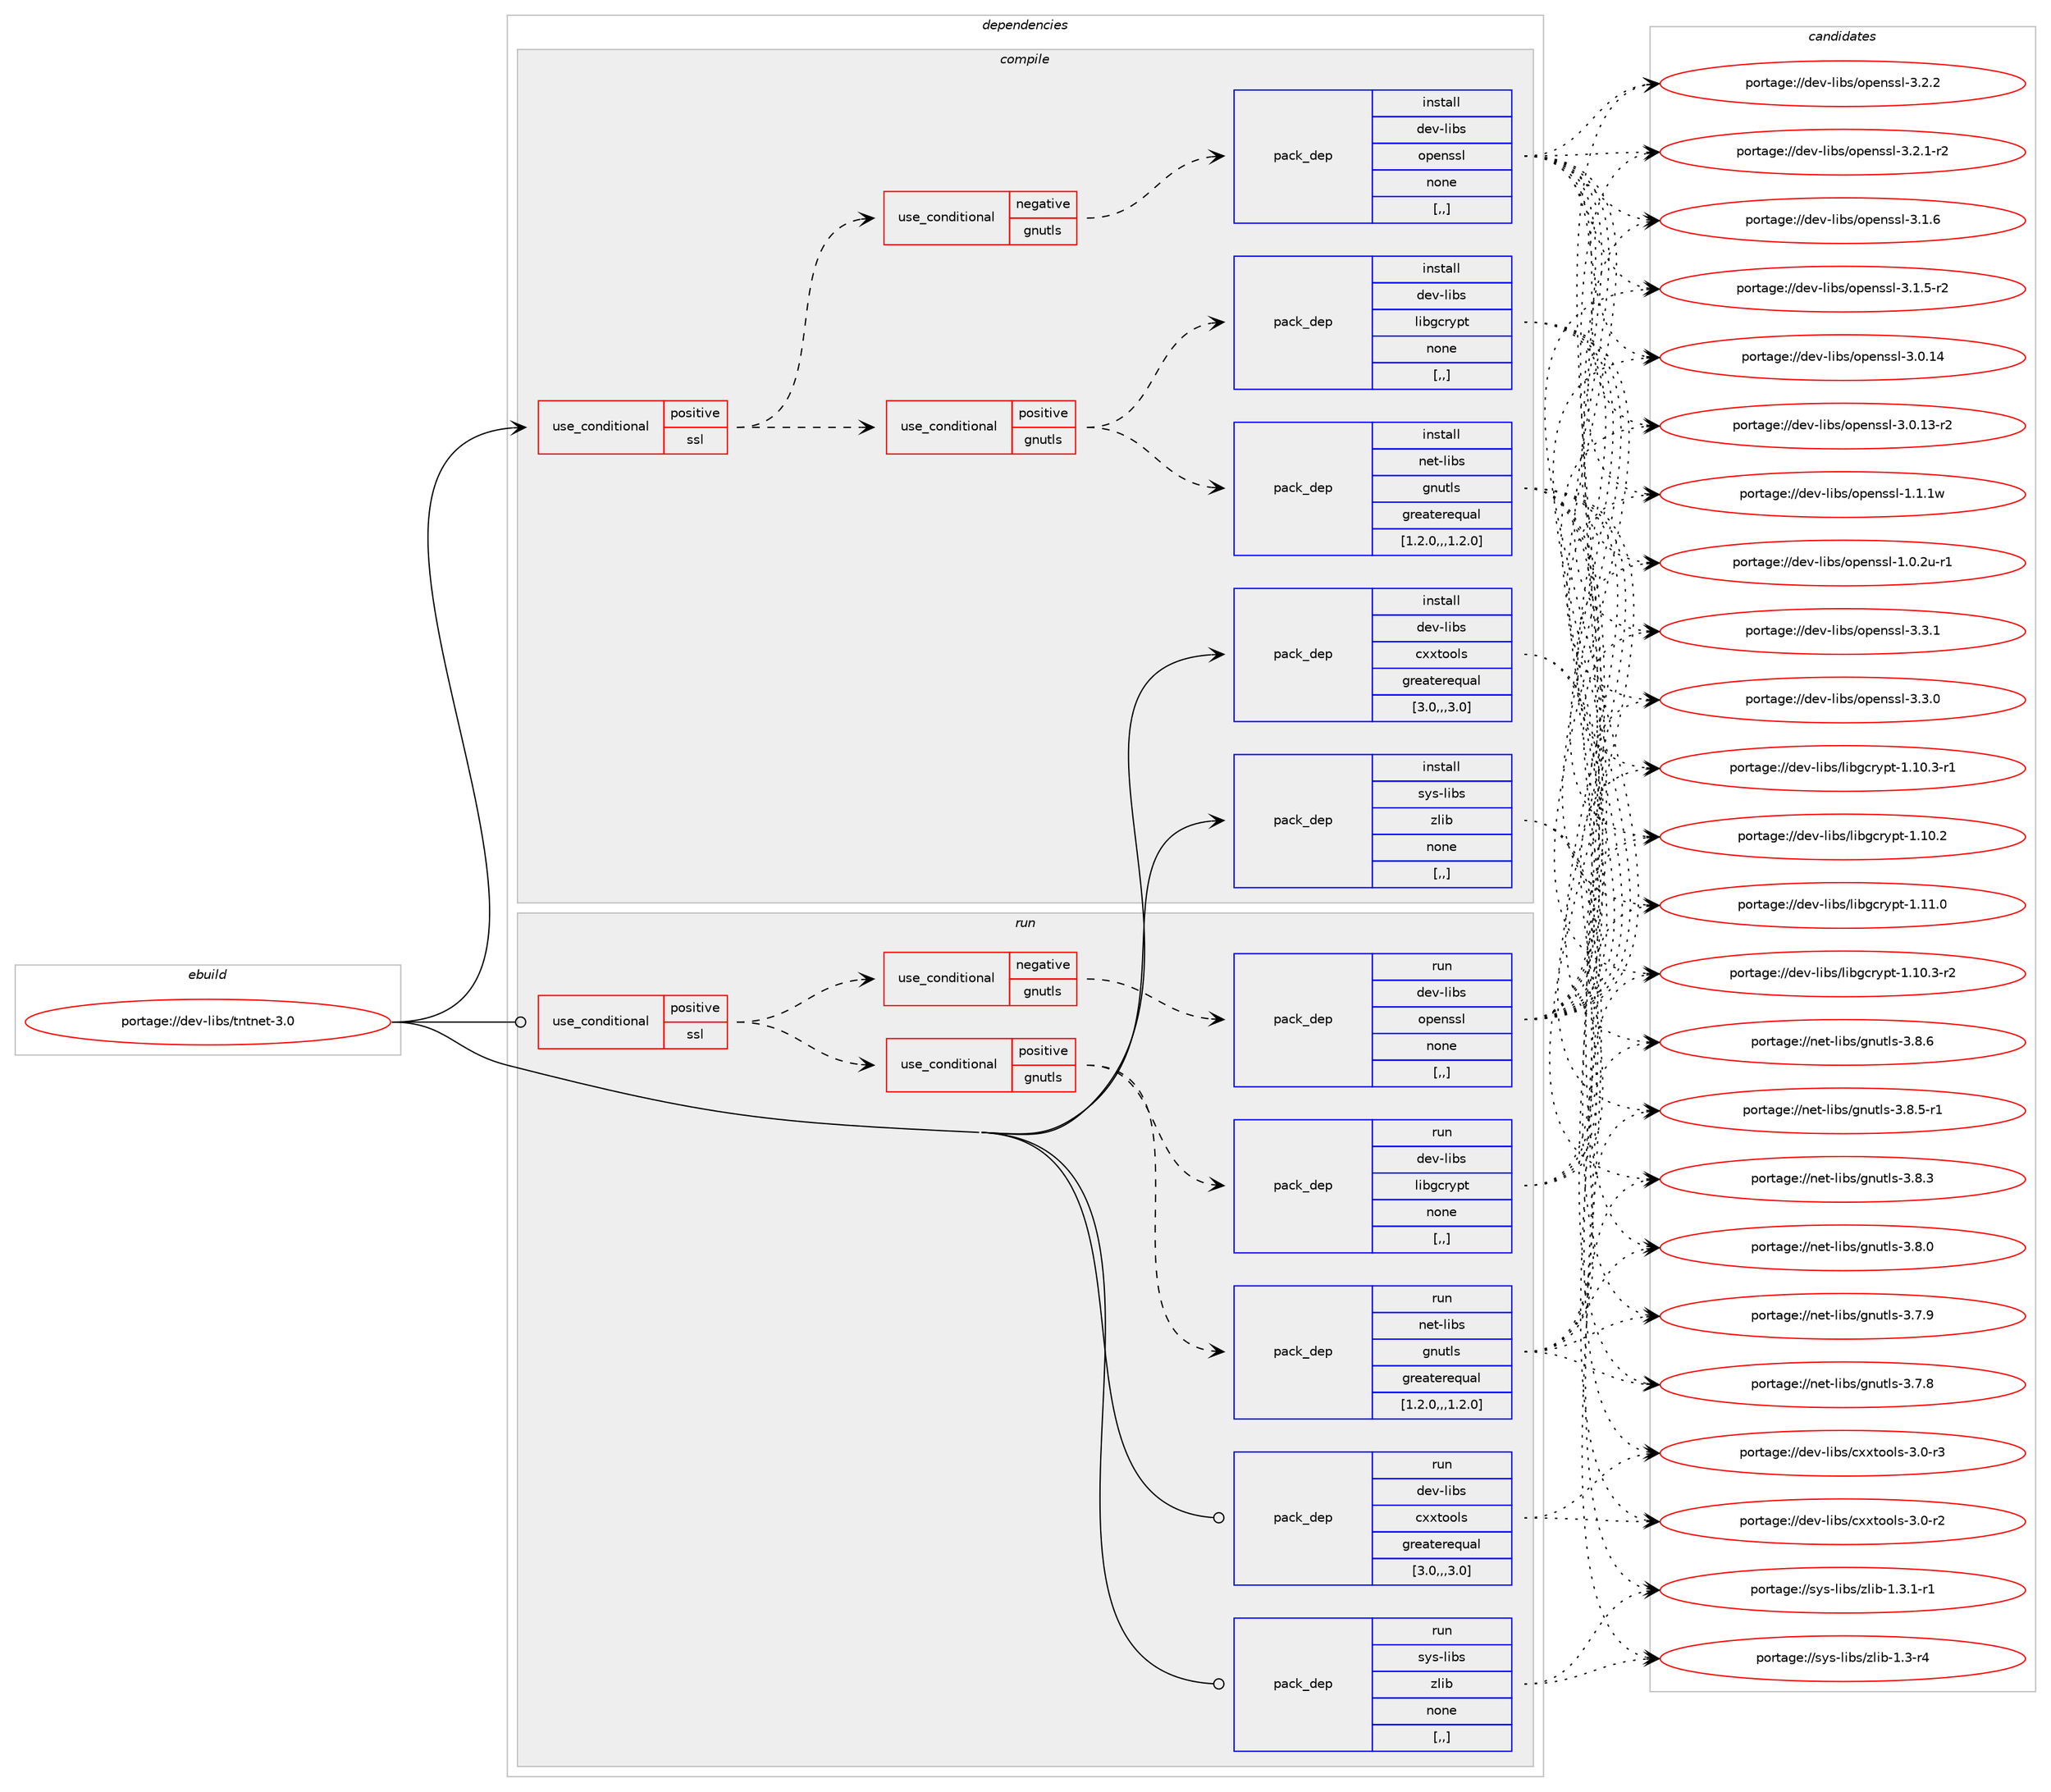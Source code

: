 digraph prolog {

# *************
# Graph options
# *************

newrank=true;
concentrate=true;
compound=true;
graph [rankdir=LR,fontname=Helvetica,fontsize=10,ranksep=1.5];#, ranksep=2.5, nodesep=0.2];
edge  [arrowhead=vee];
node  [fontname=Helvetica,fontsize=10];

# **********
# The ebuild
# **********

subgraph cluster_leftcol {
color=gray;
rank=same;
label=<<i>ebuild</i>>;
id [label="portage://dev-libs/tntnet-3.0", color=red, width=4, href="../dev-libs/tntnet-3.0.svg"];
}

# ****************
# The dependencies
# ****************

subgraph cluster_midcol {
color=gray;
label=<<i>dependencies</i>>;
subgraph cluster_compile {
fillcolor="#eeeeee";
style=filled;
label=<<i>compile</i>>;
subgraph cond28054 {
dependency113246 [label=<<TABLE BORDER="0" CELLBORDER="1" CELLSPACING="0" CELLPADDING="4"><TR><TD ROWSPAN="3" CELLPADDING="10">use_conditional</TD></TR><TR><TD>positive</TD></TR><TR><TD>ssl</TD></TR></TABLE>>, shape=none, color=red];
subgraph cond28055 {
dependency113247 [label=<<TABLE BORDER="0" CELLBORDER="1" CELLSPACING="0" CELLPADDING="4"><TR><TD ROWSPAN="3" CELLPADDING="10">use_conditional</TD></TR><TR><TD>positive</TD></TR><TR><TD>gnutls</TD></TR></TABLE>>, shape=none, color=red];
subgraph pack84008 {
dependency113248 [label=<<TABLE BORDER="0" CELLBORDER="1" CELLSPACING="0" CELLPADDING="4" WIDTH="220"><TR><TD ROWSPAN="6" CELLPADDING="30">pack_dep</TD></TR><TR><TD WIDTH="110">install</TD></TR><TR><TD>net-libs</TD></TR><TR><TD>gnutls</TD></TR><TR><TD>greaterequal</TD></TR><TR><TD>[1.2.0,,,1.2.0]</TD></TR></TABLE>>, shape=none, color=blue];
}
dependency113247:e -> dependency113248:w [weight=20,style="dashed",arrowhead="vee"];
subgraph pack84009 {
dependency113249 [label=<<TABLE BORDER="0" CELLBORDER="1" CELLSPACING="0" CELLPADDING="4" WIDTH="220"><TR><TD ROWSPAN="6" CELLPADDING="30">pack_dep</TD></TR><TR><TD WIDTH="110">install</TD></TR><TR><TD>dev-libs</TD></TR><TR><TD>libgcrypt</TD></TR><TR><TD>none</TD></TR><TR><TD>[,,]</TD></TR></TABLE>>, shape=none, color=blue];
}
dependency113247:e -> dependency113249:w [weight=20,style="dashed",arrowhead="vee"];
}
dependency113246:e -> dependency113247:w [weight=20,style="dashed",arrowhead="vee"];
subgraph cond28056 {
dependency113250 [label=<<TABLE BORDER="0" CELLBORDER="1" CELLSPACING="0" CELLPADDING="4"><TR><TD ROWSPAN="3" CELLPADDING="10">use_conditional</TD></TR><TR><TD>negative</TD></TR><TR><TD>gnutls</TD></TR></TABLE>>, shape=none, color=red];
subgraph pack84010 {
dependency113251 [label=<<TABLE BORDER="0" CELLBORDER="1" CELLSPACING="0" CELLPADDING="4" WIDTH="220"><TR><TD ROWSPAN="6" CELLPADDING="30">pack_dep</TD></TR><TR><TD WIDTH="110">install</TD></TR><TR><TD>dev-libs</TD></TR><TR><TD>openssl</TD></TR><TR><TD>none</TD></TR><TR><TD>[,,]</TD></TR></TABLE>>, shape=none, color=blue];
}
dependency113250:e -> dependency113251:w [weight=20,style="dashed",arrowhead="vee"];
}
dependency113246:e -> dependency113250:w [weight=20,style="dashed",arrowhead="vee"];
}
id:e -> dependency113246:w [weight=20,style="solid",arrowhead="vee"];
subgraph pack84011 {
dependency113252 [label=<<TABLE BORDER="0" CELLBORDER="1" CELLSPACING="0" CELLPADDING="4" WIDTH="220"><TR><TD ROWSPAN="6" CELLPADDING="30">pack_dep</TD></TR><TR><TD WIDTH="110">install</TD></TR><TR><TD>dev-libs</TD></TR><TR><TD>cxxtools</TD></TR><TR><TD>greaterequal</TD></TR><TR><TD>[3.0,,,3.0]</TD></TR></TABLE>>, shape=none, color=blue];
}
id:e -> dependency113252:w [weight=20,style="solid",arrowhead="vee"];
subgraph pack84012 {
dependency113253 [label=<<TABLE BORDER="0" CELLBORDER="1" CELLSPACING="0" CELLPADDING="4" WIDTH="220"><TR><TD ROWSPAN="6" CELLPADDING="30">pack_dep</TD></TR><TR><TD WIDTH="110">install</TD></TR><TR><TD>sys-libs</TD></TR><TR><TD>zlib</TD></TR><TR><TD>none</TD></TR><TR><TD>[,,]</TD></TR></TABLE>>, shape=none, color=blue];
}
id:e -> dependency113253:w [weight=20,style="solid",arrowhead="vee"];
}
subgraph cluster_compileandrun {
fillcolor="#eeeeee";
style=filled;
label=<<i>compile and run</i>>;
}
subgraph cluster_run {
fillcolor="#eeeeee";
style=filled;
label=<<i>run</i>>;
subgraph cond28057 {
dependency113254 [label=<<TABLE BORDER="0" CELLBORDER="1" CELLSPACING="0" CELLPADDING="4"><TR><TD ROWSPAN="3" CELLPADDING="10">use_conditional</TD></TR><TR><TD>positive</TD></TR><TR><TD>ssl</TD></TR></TABLE>>, shape=none, color=red];
subgraph cond28058 {
dependency113255 [label=<<TABLE BORDER="0" CELLBORDER="1" CELLSPACING="0" CELLPADDING="4"><TR><TD ROWSPAN="3" CELLPADDING="10">use_conditional</TD></TR><TR><TD>positive</TD></TR><TR><TD>gnutls</TD></TR></TABLE>>, shape=none, color=red];
subgraph pack84013 {
dependency113256 [label=<<TABLE BORDER="0" CELLBORDER="1" CELLSPACING="0" CELLPADDING="4" WIDTH="220"><TR><TD ROWSPAN="6" CELLPADDING="30">pack_dep</TD></TR><TR><TD WIDTH="110">run</TD></TR><TR><TD>net-libs</TD></TR><TR><TD>gnutls</TD></TR><TR><TD>greaterequal</TD></TR><TR><TD>[1.2.0,,,1.2.0]</TD></TR></TABLE>>, shape=none, color=blue];
}
dependency113255:e -> dependency113256:w [weight=20,style="dashed",arrowhead="vee"];
subgraph pack84014 {
dependency113257 [label=<<TABLE BORDER="0" CELLBORDER="1" CELLSPACING="0" CELLPADDING="4" WIDTH="220"><TR><TD ROWSPAN="6" CELLPADDING="30">pack_dep</TD></TR><TR><TD WIDTH="110">run</TD></TR><TR><TD>dev-libs</TD></TR><TR><TD>libgcrypt</TD></TR><TR><TD>none</TD></TR><TR><TD>[,,]</TD></TR></TABLE>>, shape=none, color=blue];
}
dependency113255:e -> dependency113257:w [weight=20,style="dashed",arrowhead="vee"];
}
dependency113254:e -> dependency113255:w [weight=20,style="dashed",arrowhead="vee"];
subgraph cond28059 {
dependency113258 [label=<<TABLE BORDER="0" CELLBORDER="1" CELLSPACING="0" CELLPADDING="4"><TR><TD ROWSPAN="3" CELLPADDING="10">use_conditional</TD></TR><TR><TD>negative</TD></TR><TR><TD>gnutls</TD></TR></TABLE>>, shape=none, color=red];
subgraph pack84015 {
dependency113259 [label=<<TABLE BORDER="0" CELLBORDER="1" CELLSPACING="0" CELLPADDING="4" WIDTH="220"><TR><TD ROWSPAN="6" CELLPADDING="30">pack_dep</TD></TR><TR><TD WIDTH="110">run</TD></TR><TR><TD>dev-libs</TD></TR><TR><TD>openssl</TD></TR><TR><TD>none</TD></TR><TR><TD>[,,]</TD></TR></TABLE>>, shape=none, color=blue];
}
dependency113258:e -> dependency113259:w [weight=20,style="dashed",arrowhead="vee"];
}
dependency113254:e -> dependency113258:w [weight=20,style="dashed",arrowhead="vee"];
}
id:e -> dependency113254:w [weight=20,style="solid",arrowhead="odot"];
subgraph pack84016 {
dependency113260 [label=<<TABLE BORDER="0" CELLBORDER="1" CELLSPACING="0" CELLPADDING="4" WIDTH="220"><TR><TD ROWSPAN="6" CELLPADDING="30">pack_dep</TD></TR><TR><TD WIDTH="110">run</TD></TR><TR><TD>dev-libs</TD></TR><TR><TD>cxxtools</TD></TR><TR><TD>greaterequal</TD></TR><TR><TD>[3.0,,,3.0]</TD></TR></TABLE>>, shape=none, color=blue];
}
id:e -> dependency113260:w [weight=20,style="solid",arrowhead="odot"];
subgraph pack84017 {
dependency113261 [label=<<TABLE BORDER="0" CELLBORDER="1" CELLSPACING="0" CELLPADDING="4" WIDTH="220"><TR><TD ROWSPAN="6" CELLPADDING="30">pack_dep</TD></TR><TR><TD WIDTH="110">run</TD></TR><TR><TD>sys-libs</TD></TR><TR><TD>zlib</TD></TR><TR><TD>none</TD></TR><TR><TD>[,,]</TD></TR></TABLE>>, shape=none, color=blue];
}
id:e -> dependency113261:w [weight=20,style="solid",arrowhead="odot"];
}
}

# **************
# The candidates
# **************

subgraph cluster_choices {
rank=same;
color=gray;
label=<<i>candidates</i>>;

subgraph choice84008 {
color=black;
nodesep=1;
choice110101116451081059811547103110117116108115455146564654 [label="portage://net-libs/gnutls-3.8.6", color=red, width=4,href="../net-libs/gnutls-3.8.6.svg"];
choice1101011164510810598115471031101171161081154551465646534511449 [label="portage://net-libs/gnutls-3.8.5-r1", color=red, width=4,href="../net-libs/gnutls-3.8.5-r1.svg"];
choice110101116451081059811547103110117116108115455146564651 [label="portage://net-libs/gnutls-3.8.3", color=red, width=4,href="../net-libs/gnutls-3.8.3.svg"];
choice110101116451081059811547103110117116108115455146564648 [label="portage://net-libs/gnutls-3.8.0", color=red, width=4,href="../net-libs/gnutls-3.8.0.svg"];
choice110101116451081059811547103110117116108115455146554657 [label="portage://net-libs/gnutls-3.7.9", color=red, width=4,href="../net-libs/gnutls-3.7.9.svg"];
choice110101116451081059811547103110117116108115455146554656 [label="portage://net-libs/gnutls-3.7.8", color=red, width=4,href="../net-libs/gnutls-3.7.8.svg"];
dependency113248:e -> choice110101116451081059811547103110117116108115455146564654:w [style=dotted,weight="100"];
dependency113248:e -> choice1101011164510810598115471031101171161081154551465646534511449:w [style=dotted,weight="100"];
dependency113248:e -> choice110101116451081059811547103110117116108115455146564651:w [style=dotted,weight="100"];
dependency113248:e -> choice110101116451081059811547103110117116108115455146564648:w [style=dotted,weight="100"];
dependency113248:e -> choice110101116451081059811547103110117116108115455146554657:w [style=dotted,weight="100"];
dependency113248:e -> choice110101116451081059811547103110117116108115455146554656:w [style=dotted,weight="100"];
}
subgraph choice84009 {
color=black;
nodesep=1;
choice100101118451081059811547108105981039911412111211645494649494648 [label="portage://dev-libs/libgcrypt-1.11.0", color=red, width=4,href="../dev-libs/libgcrypt-1.11.0.svg"];
choice1001011184510810598115471081059810399114121112116454946494846514511450 [label="portage://dev-libs/libgcrypt-1.10.3-r2", color=red, width=4,href="../dev-libs/libgcrypt-1.10.3-r2.svg"];
choice1001011184510810598115471081059810399114121112116454946494846514511449 [label="portage://dev-libs/libgcrypt-1.10.3-r1", color=red, width=4,href="../dev-libs/libgcrypt-1.10.3-r1.svg"];
choice100101118451081059811547108105981039911412111211645494649484650 [label="portage://dev-libs/libgcrypt-1.10.2", color=red, width=4,href="../dev-libs/libgcrypt-1.10.2.svg"];
dependency113249:e -> choice100101118451081059811547108105981039911412111211645494649494648:w [style=dotted,weight="100"];
dependency113249:e -> choice1001011184510810598115471081059810399114121112116454946494846514511450:w [style=dotted,weight="100"];
dependency113249:e -> choice1001011184510810598115471081059810399114121112116454946494846514511449:w [style=dotted,weight="100"];
dependency113249:e -> choice100101118451081059811547108105981039911412111211645494649484650:w [style=dotted,weight="100"];
}
subgraph choice84010 {
color=black;
nodesep=1;
choice100101118451081059811547111112101110115115108455146514649 [label="portage://dev-libs/openssl-3.3.1", color=red, width=4,href="../dev-libs/openssl-3.3.1.svg"];
choice100101118451081059811547111112101110115115108455146514648 [label="portage://dev-libs/openssl-3.3.0", color=red, width=4,href="../dev-libs/openssl-3.3.0.svg"];
choice100101118451081059811547111112101110115115108455146504650 [label="portage://dev-libs/openssl-3.2.2", color=red, width=4,href="../dev-libs/openssl-3.2.2.svg"];
choice1001011184510810598115471111121011101151151084551465046494511450 [label="portage://dev-libs/openssl-3.2.1-r2", color=red, width=4,href="../dev-libs/openssl-3.2.1-r2.svg"];
choice100101118451081059811547111112101110115115108455146494654 [label="portage://dev-libs/openssl-3.1.6", color=red, width=4,href="../dev-libs/openssl-3.1.6.svg"];
choice1001011184510810598115471111121011101151151084551464946534511450 [label="portage://dev-libs/openssl-3.1.5-r2", color=red, width=4,href="../dev-libs/openssl-3.1.5-r2.svg"];
choice10010111845108105981154711111210111011511510845514648464952 [label="portage://dev-libs/openssl-3.0.14", color=red, width=4,href="../dev-libs/openssl-3.0.14.svg"];
choice100101118451081059811547111112101110115115108455146484649514511450 [label="portage://dev-libs/openssl-3.0.13-r2", color=red, width=4,href="../dev-libs/openssl-3.0.13-r2.svg"];
choice100101118451081059811547111112101110115115108454946494649119 [label="portage://dev-libs/openssl-1.1.1w", color=red, width=4,href="../dev-libs/openssl-1.1.1w.svg"];
choice1001011184510810598115471111121011101151151084549464846501174511449 [label="portage://dev-libs/openssl-1.0.2u-r1", color=red, width=4,href="../dev-libs/openssl-1.0.2u-r1.svg"];
dependency113251:e -> choice100101118451081059811547111112101110115115108455146514649:w [style=dotted,weight="100"];
dependency113251:e -> choice100101118451081059811547111112101110115115108455146514648:w [style=dotted,weight="100"];
dependency113251:e -> choice100101118451081059811547111112101110115115108455146504650:w [style=dotted,weight="100"];
dependency113251:e -> choice1001011184510810598115471111121011101151151084551465046494511450:w [style=dotted,weight="100"];
dependency113251:e -> choice100101118451081059811547111112101110115115108455146494654:w [style=dotted,weight="100"];
dependency113251:e -> choice1001011184510810598115471111121011101151151084551464946534511450:w [style=dotted,weight="100"];
dependency113251:e -> choice10010111845108105981154711111210111011511510845514648464952:w [style=dotted,weight="100"];
dependency113251:e -> choice100101118451081059811547111112101110115115108455146484649514511450:w [style=dotted,weight="100"];
dependency113251:e -> choice100101118451081059811547111112101110115115108454946494649119:w [style=dotted,weight="100"];
dependency113251:e -> choice1001011184510810598115471111121011101151151084549464846501174511449:w [style=dotted,weight="100"];
}
subgraph choice84011 {
color=black;
nodesep=1;
choice10010111845108105981154799120120116111111108115455146484511451 [label="portage://dev-libs/cxxtools-3.0-r3", color=red, width=4,href="../dev-libs/cxxtools-3.0-r3.svg"];
choice10010111845108105981154799120120116111111108115455146484511450 [label="portage://dev-libs/cxxtools-3.0-r2", color=red, width=4,href="../dev-libs/cxxtools-3.0-r2.svg"];
dependency113252:e -> choice10010111845108105981154799120120116111111108115455146484511451:w [style=dotted,weight="100"];
dependency113252:e -> choice10010111845108105981154799120120116111111108115455146484511450:w [style=dotted,weight="100"];
}
subgraph choice84012 {
color=black;
nodesep=1;
choice115121115451081059811547122108105984549465146494511449 [label="portage://sys-libs/zlib-1.3.1-r1", color=red, width=4,href="../sys-libs/zlib-1.3.1-r1.svg"];
choice11512111545108105981154712210810598454946514511452 [label="portage://sys-libs/zlib-1.3-r4", color=red, width=4,href="../sys-libs/zlib-1.3-r4.svg"];
dependency113253:e -> choice115121115451081059811547122108105984549465146494511449:w [style=dotted,weight="100"];
dependency113253:e -> choice11512111545108105981154712210810598454946514511452:w [style=dotted,weight="100"];
}
subgraph choice84013 {
color=black;
nodesep=1;
choice110101116451081059811547103110117116108115455146564654 [label="portage://net-libs/gnutls-3.8.6", color=red, width=4,href="../net-libs/gnutls-3.8.6.svg"];
choice1101011164510810598115471031101171161081154551465646534511449 [label="portage://net-libs/gnutls-3.8.5-r1", color=red, width=4,href="../net-libs/gnutls-3.8.5-r1.svg"];
choice110101116451081059811547103110117116108115455146564651 [label="portage://net-libs/gnutls-3.8.3", color=red, width=4,href="../net-libs/gnutls-3.8.3.svg"];
choice110101116451081059811547103110117116108115455146564648 [label="portage://net-libs/gnutls-3.8.0", color=red, width=4,href="../net-libs/gnutls-3.8.0.svg"];
choice110101116451081059811547103110117116108115455146554657 [label="portage://net-libs/gnutls-3.7.9", color=red, width=4,href="../net-libs/gnutls-3.7.9.svg"];
choice110101116451081059811547103110117116108115455146554656 [label="portage://net-libs/gnutls-3.7.8", color=red, width=4,href="../net-libs/gnutls-3.7.8.svg"];
dependency113256:e -> choice110101116451081059811547103110117116108115455146564654:w [style=dotted,weight="100"];
dependency113256:e -> choice1101011164510810598115471031101171161081154551465646534511449:w [style=dotted,weight="100"];
dependency113256:e -> choice110101116451081059811547103110117116108115455146564651:w [style=dotted,weight="100"];
dependency113256:e -> choice110101116451081059811547103110117116108115455146564648:w [style=dotted,weight="100"];
dependency113256:e -> choice110101116451081059811547103110117116108115455146554657:w [style=dotted,weight="100"];
dependency113256:e -> choice110101116451081059811547103110117116108115455146554656:w [style=dotted,weight="100"];
}
subgraph choice84014 {
color=black;
nodesep=1;
choice100101118451081059811547108105981039911412111211645494649494648 [label="portage://dev-libs/libgcrypt-1.11.0", color=red, width=4,href="../dev-libs/libgcrypt-1.11.0.svg"];
choice1001011184510810598115471081059810399114121112116454946494846514511450 [label="portage://dev-libs/libgcrypt-1.10.3-r2", color=red, width=4,href="../dev-libs/libgcrypt-1.10.3-r2.svg"];
choice1001011184510810598115471081059810399114121112116454946494846514511449 [label="portage://dev-libs/libgcrypt-1.10.3-r1", color=red, width=4,href="../dev-libs/libgcrypt-1.10.3-r1.svg"];
choice100101118451081059811547108105981039911412111211645494649484650 [label="portage://dev-libs/libgcrypt-1.10.2", color=red, width=4,href="../dev-libs/libgcrypt-1.10.2.svg"];
dependency113257:e -> choice100101118451081059811547108105981039911412111211645494649494648:w [style=dotted,weight="100"];
dependency113257:e -> choice1001011184510810598115471081059810399114121112116454946494846514511450:w [style=dotted,weight="100"];
dependency113257:e -> choice1001011184510810598115471081059810399114121112116454946494846514511449:w [style=dotted,weight="100"];
dependency113257:e -> choice100101118451081059811547108105981039911412111211645494649484650:w [style=dotted,weight="100"];
}
subgraph choice84015 {
color=black;
nodesep=1;
choice100101118451081059811547111112101110115115108455146514649 [label="portage://dev-libs/openssl-3.3.1", color=red, width=4,href="../dev-libs/openssl-3.3.1.svg"];
choice100101118451081059811547111112101110115115108455146514648 [label="portage://dev-libs/openssl-3.3.0", color=red, width=4,href="../dev-libs/openssl-3.3.0.svg"];
choice100101118451081059811547111112101110115115108455146504650 [label="portage://dev-libs/openssl-3.2.2", color=red, width=4,href="../dev-libs/openssl-3.2.2.svg"];
choice1001011184510810598115471111121011101151151084551465046494511450 [label="portage://dev-libs/openssl-3.2.1-r2", color=red, width=4,href="../dev-libs/openssl-3.2.1-r2.svg"];
choice100101118451081059811547111112101110115115108455146494654 [label="portage://dev-libs/openssl-3.1.6", color=red, width=4,href="../dev-libs/openssl-3.1.6.svg"];
choice1001011184510810598115471111121011101151151084551464946534511450 [label="portage://dev-libs/openssl-3.1.5-r2", color=red, width=4,href="../dev-libs/openssl-3.1.5-r2.svg"];
choice10010111845108105981154711111210111011511510845514648464952 [label="portage://dev-libs/openssl-3.0.14", color=red, width=4,href="../dev-libs/openssl-3.0.14.svg"];
choice100101118451081059811547111112101110115115108455146484649514511450 [label="portage://dev-libs/openssl-3.0.13-r2", color=red, width=4,href="../dev-libs/openssl-3.0.13-r2.svg"];
choice100101118451081059811547111112101110115115108454946494649119 [label="portage://dev-libs/openssl-1.1.1w", color=red, width=4,href="../dev-libs/openssl-1.1.1w.svg"];
choice1001011184510810598115471111121011101151151084549464846501174511449 [label="portage://dev-libs/openssl-1.0.2u-r1", color=red, width=4,href="../dev-libs/openssl-1.0.2u-r1.svg"];
dependency113259:e -> choice100101118451081059811547111112101110115115108455146514649:w [style=dotted,weight="100"];
dependency113259:e -> choice100101118451081059811547111112101110115115108455146514648:w [style=dotted,weight="100"];
dependency113259:e -> choice100101118451081059811547111112101110115115108455146504650:w [style=dotted,weight="100"];
dependency113259:e -> choice1001011184510810598115471111121011101151151084551465046494511450:w [style=dotted,weight="100"];
dependency113259:e -> choice100101118451081059811547111112101110115115108455146494654:w [style=dotted,weight="100"];
dependency113259:e -> choice1001011184510810598115471111121011101151151084551464946534511450:w [style=dotted,weight="100"];
dependency113259:e -> choice10010111845108105981154711111210111011511510845514648464952:w [style=dotted,weight="100"];
dependency113259:e -> choice100101118451081059811547111112101110115115108455146484649514511450:w [style=dotted,weight="100"];
dependency113259:e -> choice100101118451081059811547111112101110115115108454946494649119:w [style=dotted,weight="100"];
dependency113259:e -> choice1001011184510810598115471111121011101151151084549464846501174511449:w [style=dotted,weight="100"];
}
subgraph choice84016 {
color=black;
nodesep=1;
choice10010111845108105981154799120120116111111108115455146484511451 [label="portage://dev-libs/cxxtools-3.0-r3", color=red, width=4,href="../dev-libs/cxxtools-3.0-r3.svg"];
choice10010111845108105981154799120120116111111108115455146484511450 [label="portage://dev-libs/cxxtools-3.0-r2", color=red, width=4,href="../dev-libs/cxxtools-3.0-r2.svg"];
dependency113260:e -> choice10010111845108105981154799120120116111111108115455146484511451:w [style=dotted,weight="100"];
dependency113260:e -> choice10010111845108105981154799120120116111111108115455146484511450:w [style=dotted,weight="100"];
}
subgraph choice84017 {
color=black;
nodesep=1;
choice115121115451081059811547122108105984549465146494511449 [label="portage://sys-libs/zlib-1.3.1-r1", color=red, width=4,href="../sys-libs/zlib-1.3.1-r1.svg"];
choice11512111545108105981154712210810598454946514511452 [label="portage://sys-libs/zlib-1.3-r4", color=red, width=4,href="../sys-libs/zlib-1.3-r4.svg"];
dependency113261:e -> choice115121115451081059811547122108105984549465146494511449:w [style=dotted,weight="100"];
dependency113261:e -> choice11512111545108105981154712210810598454946514511452:w [style=dotted,weight="100"];
}
}

}
